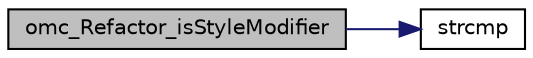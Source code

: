 digraph "omc_Refactor_isStyleModifier"
{
  edge [fontname="Helvetica",fontsize="10",labelfontname="Helvetica",labelfontsize="10"];
  node [fontname="Helvetica",fontsize="10",shape=record];
  rankdir="LR";
  Node1559 [label="omc_Refactor_isStyleModifier",height=0.2,width=0.4,color="black", fillcolor="grey75", style="filled", fontcolor="black"];
  Node1559 -> Node1560 [color="midnightblue",fontsize="10",style="solid",fontname="Helvetica"];
  Node1560 [label="strcmp",height=0.2,width=0.4,color="black", fillcolor="white", style="filled",URL="$db/d13/_c_vode_get_8m.html#ab022bbe018438998408fda94a327a547"];
}
